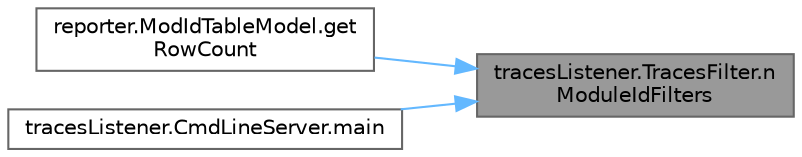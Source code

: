 digraph "tracesListener.TracesFilter.nModuleIdFilters"
{
 // LATEX_PDF_SIZE
  bgcolor="transparent";
  edge [fontname=Helvetica,fontsize=10,labelfontname=Helvetica,labelfontsize=10];
  node [fontname=Helvetica,fontsize=10,shape=box,height=0.2,width=0.4];
  rankdir="RL";
  Node1 [id="Node000001",label="tracesListener.TracesFilter.n\lModuleIdFilters",height=0.2,width=0.4,color="gray40", fillcolor="grey60", style="filled", fontcolor="black",tooltip=" "];
  Node1 -> Node2 [id="edge1_Node000001_Node000002",dir="back",color="steelblue1",style="solid",tooltip=" "];
  Node2 [id="Node000002",label="reporter.ModIdTableModel.get\lRowCount",height=0.2,width=0.4,color="grey40", fillcolor="white", style="filled",URL="$classreporter_1_1_mod_id_table_model.html#a3ee7b77f69c297703037d1705b5f70dd",tooltip=" "];
  Node1 -> Node3 [id="edge2_Node000001_Node000003",dir="back",color="steelblue1",style="solid",tooltip=" "];
  Node3 [id="Node000003",label="tracesListener.CmdLineServer.main",height=0.2,width=0.4,color="grey40", fillcolor="white", style="filled",URL="$classtraces_listener_1_1_cmd_line_server.html#a536db19b04997bd3044cec876dff14ea",tooltip=" "];
}
